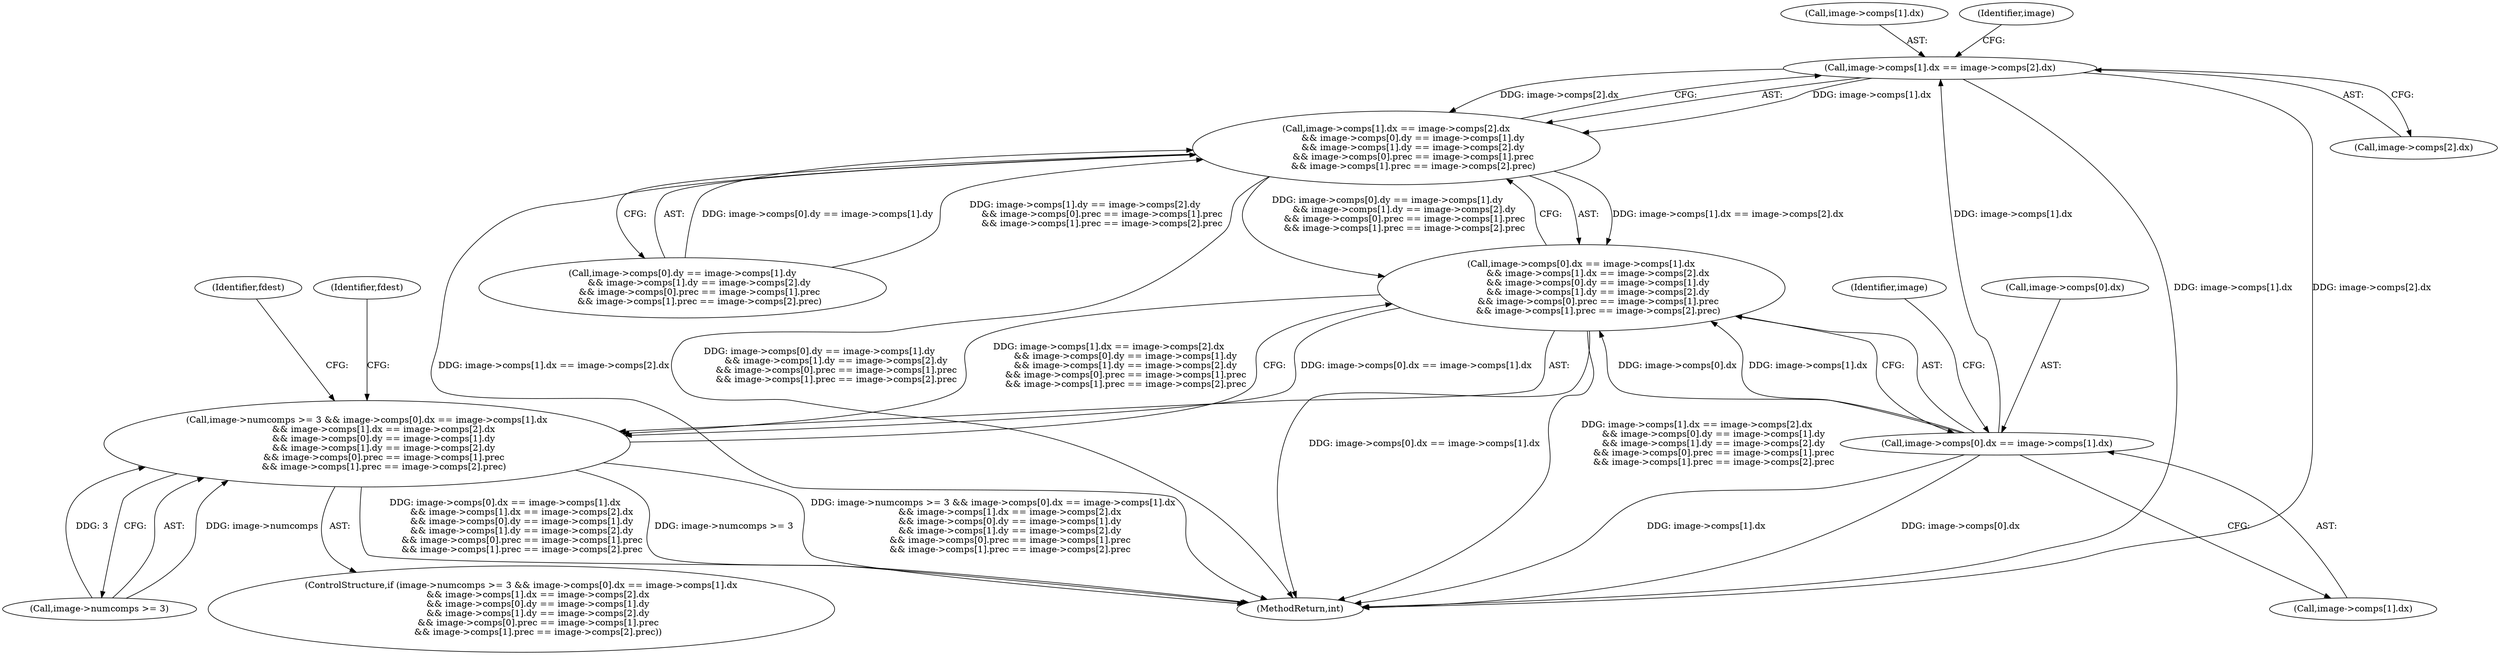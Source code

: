 digraph "0_openjpeg_15f081c89650dccee4aa4ae66f614c3fdb268767_3@array" {
"1000175" [label="(Call,image->comps[1].dx == image->comps[2].dx)"];
"1000159" [label="(Call,image->comps[0].dx == image->comps[1].dx)"];
"1000174" [label="(Call,image->comps[1].dx == image->comps[2].dx\n            && image->comps[0].dy == image->comps[1].dy\n            && image->comps[1].dy == image->comps[2].dy\n            && image->comps[0].prec == image->comps[1].prec\n            && image->comps[1].prec == image->comps[2].prec)"];
"1000158" [label="(Call,image->comps[0].dx == image->comps[1].dx\n            && image->comps[1].dx == image->comps[2].dx\n            && image->comps[0].dy == image->comps[1].dy\n            && image->comps[1].dy == image->comps[2].dy\n            && image->comps[0].prec == image->comps[1].prec\n            && image->comps[1].prec == image->comps[2].prec)"];
"1000152" [label="(Call,image->numcomps >= 3 && image->comps[0].dx == image->comps[1].dx\n            && image->comps[1].dx == image->comps[2].dx\n            && image->comps[0].dy == image->comps[1].dy\n            && image->comps[1].dy == image->comps[2].dy\n            && image->comps[0].prec == image->comps[1].prec\n            && image->comps[1].prec == image->comps[2].prec)"];
"1000158" [label="(Call,image->comps[0].dx == image->comps[1].dx\n            && image->comps[1].dx == image->comps[2].dx\n            && image->comps[0].dy == image->comps[1].dy\n            && image->comps[1].dy == image->comps[2].dy\n            && image->comps[0].prec == image->comps[1].prec\n            && image->comps[1].prec == image->comps[2].prec)"];
"1000176" [label="(Call,image->comps[1].dx)"];
"1000167" [label="(Call,image->comps[1].dx)"];
"1001743" [label="(MethodReturn,int)"];
"1000152" [label="(Call,image->numcomps >= 3 && image->comps[0].dx == image->comps[1].dx\n            && image->comps[1].dx == image->comps[2].dx\n            && image->comps[0].dy == image->comps[1].dy\n            && image->comps[1].dy == image->comps[2].dy\n            && image->comps[0].prec == image->comps[1].prec\n            && image->comps[1].prec == image->comps[2].prec)"];
"1000151" [label="(ControlStructure,if (image->numcomps >= 3 && image->comps[0].dx == image->comps[1].dx\n            && image->comps[1].dx == image->comps[2].dx\n            && image->comps[0].dy == image->comps[1].dy\n            && image->comps[1].dy == image->comps[2].dy\n            && image->comps[0].prec == image->comps[1].prec\n            && image->comps[1].prec == image->comps[2].prec))"];
"1000159" [label="(Call,image->comps[0].dx == image->comps[1].dx)"];
"1000174" [label="(Call,image->comps[1].dx == image->comps[2].dx\n            && image->comps[0].dy == image->comps[1].dy\n            && image->comps[1].dy == image->comps[2].dy\n            && image->comps[0].prec == image->comps[1].prec\n            && image->comps[1].prec == image->comps[2].prec)"];
"1000160" [label="(Call,image->comps[0].dx)"];
"1000175" [label="(Call,image->comps[1].dx == image->comps[2].dx)"];
"1000153" [label="(Call,image->numcomps >= 3)"];
"1000255" [label="(Identifier,fdest)"];
"1000183" [label="(Call,image->comps[2].dx)"];
"1000195" [label="(Identifier,image)"];
"1000179" [label="(Identifier,image)"];
"1000190" [label="(Call,image->comps[0].dy == image->comps[1].dy\n            && image->comps[1].dy == image->comps[2].dy\n            && image->comps[0].prec == image->comps[1].prec\n            && image->comps[1].prec == image->comps[2].prec)"];
"1001124" [label="(Identifier,fdest)"];
"1000175" -> "1000174"  [label="AST: "];
"1000175" -> "1000183"  [label="CFG: "];
"1000176" -> "1000175"  [label="AST: "];
"1000183" -> "1000175"  [label="AST: "];
"1000195" -> "1000175"  [label="CFG: "];
"1000174" -> "1000175"  [label="CFG: "];
"1000175" -> "1001743"  [label="DDG: image->comps[1].dx"];
"1000175" -> "1001743"  [label="DDG: image->comps[2].dx"];
"1000175" -> "1000174"  [label="DDG: image->comps[1].dx"];
"1000175" -> "1000174"  [label="DDG: image->comps[2].dx"];
"1000159" -> "1000175"  [label="DDG: image->comps[1].dx"];
"1000159" -> "1000158"  [label="AST: "];
"1000159" -> "1000167"  [label="CFG: "];
"1000160" -> "1000159"  [label="AST: "];
"1000167" -> "1000159"  [label="AST: "];
"1000179" -> "1000159"  [label="CFG: "];
"1000158" -> "1000159"  [label="CFG: "];
"1000159" -> "1001743"  [label="DDG: image->comps[0].dx"];
"1000159" -> "1001743"  [label="DDG: image->comps[1].dx"];
"1000159" -> "1000158"  [label="DDG: image->comps[0].dx"];
"1000159" -> "1000158"  [label="DDG: image->comps[1].dx"];
"1000174" -> "1000158"  [label="AST: "];
"1000174" -> "1000190"  [label="CFG: "];
"1000190" -> "1000174"  [label="AST: "];
"1000158" -> "1000174"  [label="CFG: "];
"1000174" -> "1001743"  [label="DDG: image->comps[0].dy == image->comps[1].dy\n            && image->comps[1].dy == image->comps[2].dy\n            && image->comps[0].prec == image->comps[1].prec\n            && image->comps[1].prec == image->comps[2].prec"];
"1000174" -> "1001743"  [label="DDG: image->comps[1].dx == image->comps[2].dx"];
"1000174" -> "1000158"  [label="DDG: image->comps[1].dx == image->comps[2].dx"];
"1000174" -> "1000158"  [label="DDG: image->comps[0].dy == image->comps[1].dy\n            && image->comps[1].dy == image->comps[2].dy\n            && image->comps[0].prec == image->comps[1].prec\n            && image->comps[1].prec == image->comps[2].prec"];
"1000190" -> "1000174"  [label="DDG: image->comps[0].dy == image->comps[1].dy"];
"1000190" -> "1000174"  [label="DDG: image->comps[1].dy == image->comps[2].dy\n            && image->comps[0].prec == image->comps[1].prec\n            && image->comps[1].prec == image->comps[2].prec"];
"1000158" -> "1000152"  [label="AST: "];
"1000152" -> "1000158"  [label="CFG: "];
"1000158" -> "1001743"  [label="DDG: image->comps[0].dx == image->comps[1].dx"];
"1000158" -> "1001743"  [label="DDG: image->comps[1].dx == image->comps[2].dx\n            && image->comps[0].dy == image->comps[1].dy\n            && image->comps[1].dy == image->comps[2].dy\n            && image->comps[0].prec == image->comps[1].prec\n            && image->comps[1].prec == image->comps[2].prec"];
"1000158" -> "1000152"  [label="DDG: image->comps[0].dx == image->comps[1].dx"];
"1000158" -> "1000152"  [label="DDG: image->comps[1].dx == image->comps[2].dx\n            && image->comps[0].dy == image->comps[1].dy\n            && image->comps[1].dy == image->comps[2].dy\n            && image->comps[0].prec == image->comps[1].prec\n            && image->comps[1].prec == image->comps[2].prec"];
"1000152" -> "1000151"  [label="AST: "];
"1000152" -> "1000153"  [label="CFG: "];
"1000153" -> "1000152"  [label="AST: "];
"1000255" -> "1000152"  [label="CFG: "];
"1001124" -> "1000152"  [label="CFG: "];
"1000152" -> "1001743"  [label="DDG: image->numcomps >= 3 && image->comps[0].dx == image->comps[1].dx\n            && image->comps[1].dx == image->comps[2].dx\n            && image->comps[0].dy == image->comps[1].dy\n            && image->comps[1].dy == image->comps[2].dy\n            && image->comps[0].prec == image->comps[1].prec\n            && image->comps[1].prec == image->comps[2].prec"];
"1000152" -> "1001743"  [label="DDG: image->comps[0].dx == image->comps[1].dx\n            && image->comps[1].dx == image->comps[2].dx\n            && image->comps[0].dy == image->comps[1].dy\n            && image->comps[1].dy == image->comps[2].dy\n            && image->comps[0].prec == image->comps[1].prec\n            && image->comps[1].prec == image->comps[2].prec"];
"1000152" -> "1001743"  [label="DDG: image->numcomps >= 3"];
"1000153" -> "1000152"  [label="DDG: image->numcomps"];
"1000153" -> "1000152"  [label="DDG: 3"];
}
